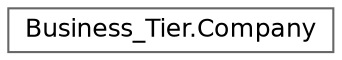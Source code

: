 digraph "Graphical Class Hierarchy"
{
 // LATEX_PDF_SIZE
  bgcolor="transparent";
  edge [fontname=Helvetica,fontsize=12,labelfontname=Helvetica,labelfontsize=10];
  node [fontname=Helvetica,fontsize=12,shape=box,height=0.2,width=0.4];
  rankdir="LR";
  Node0 [id="Node000000",label="Business_Tier.Company",height=0.2,width=0.4,color="grey40", fillcolor="white", style="filled",URL="$class_business___tier_1_1_company.html",tooltip="The Enterprise class manages operations related to customers employees, materials and projects...."];
}
